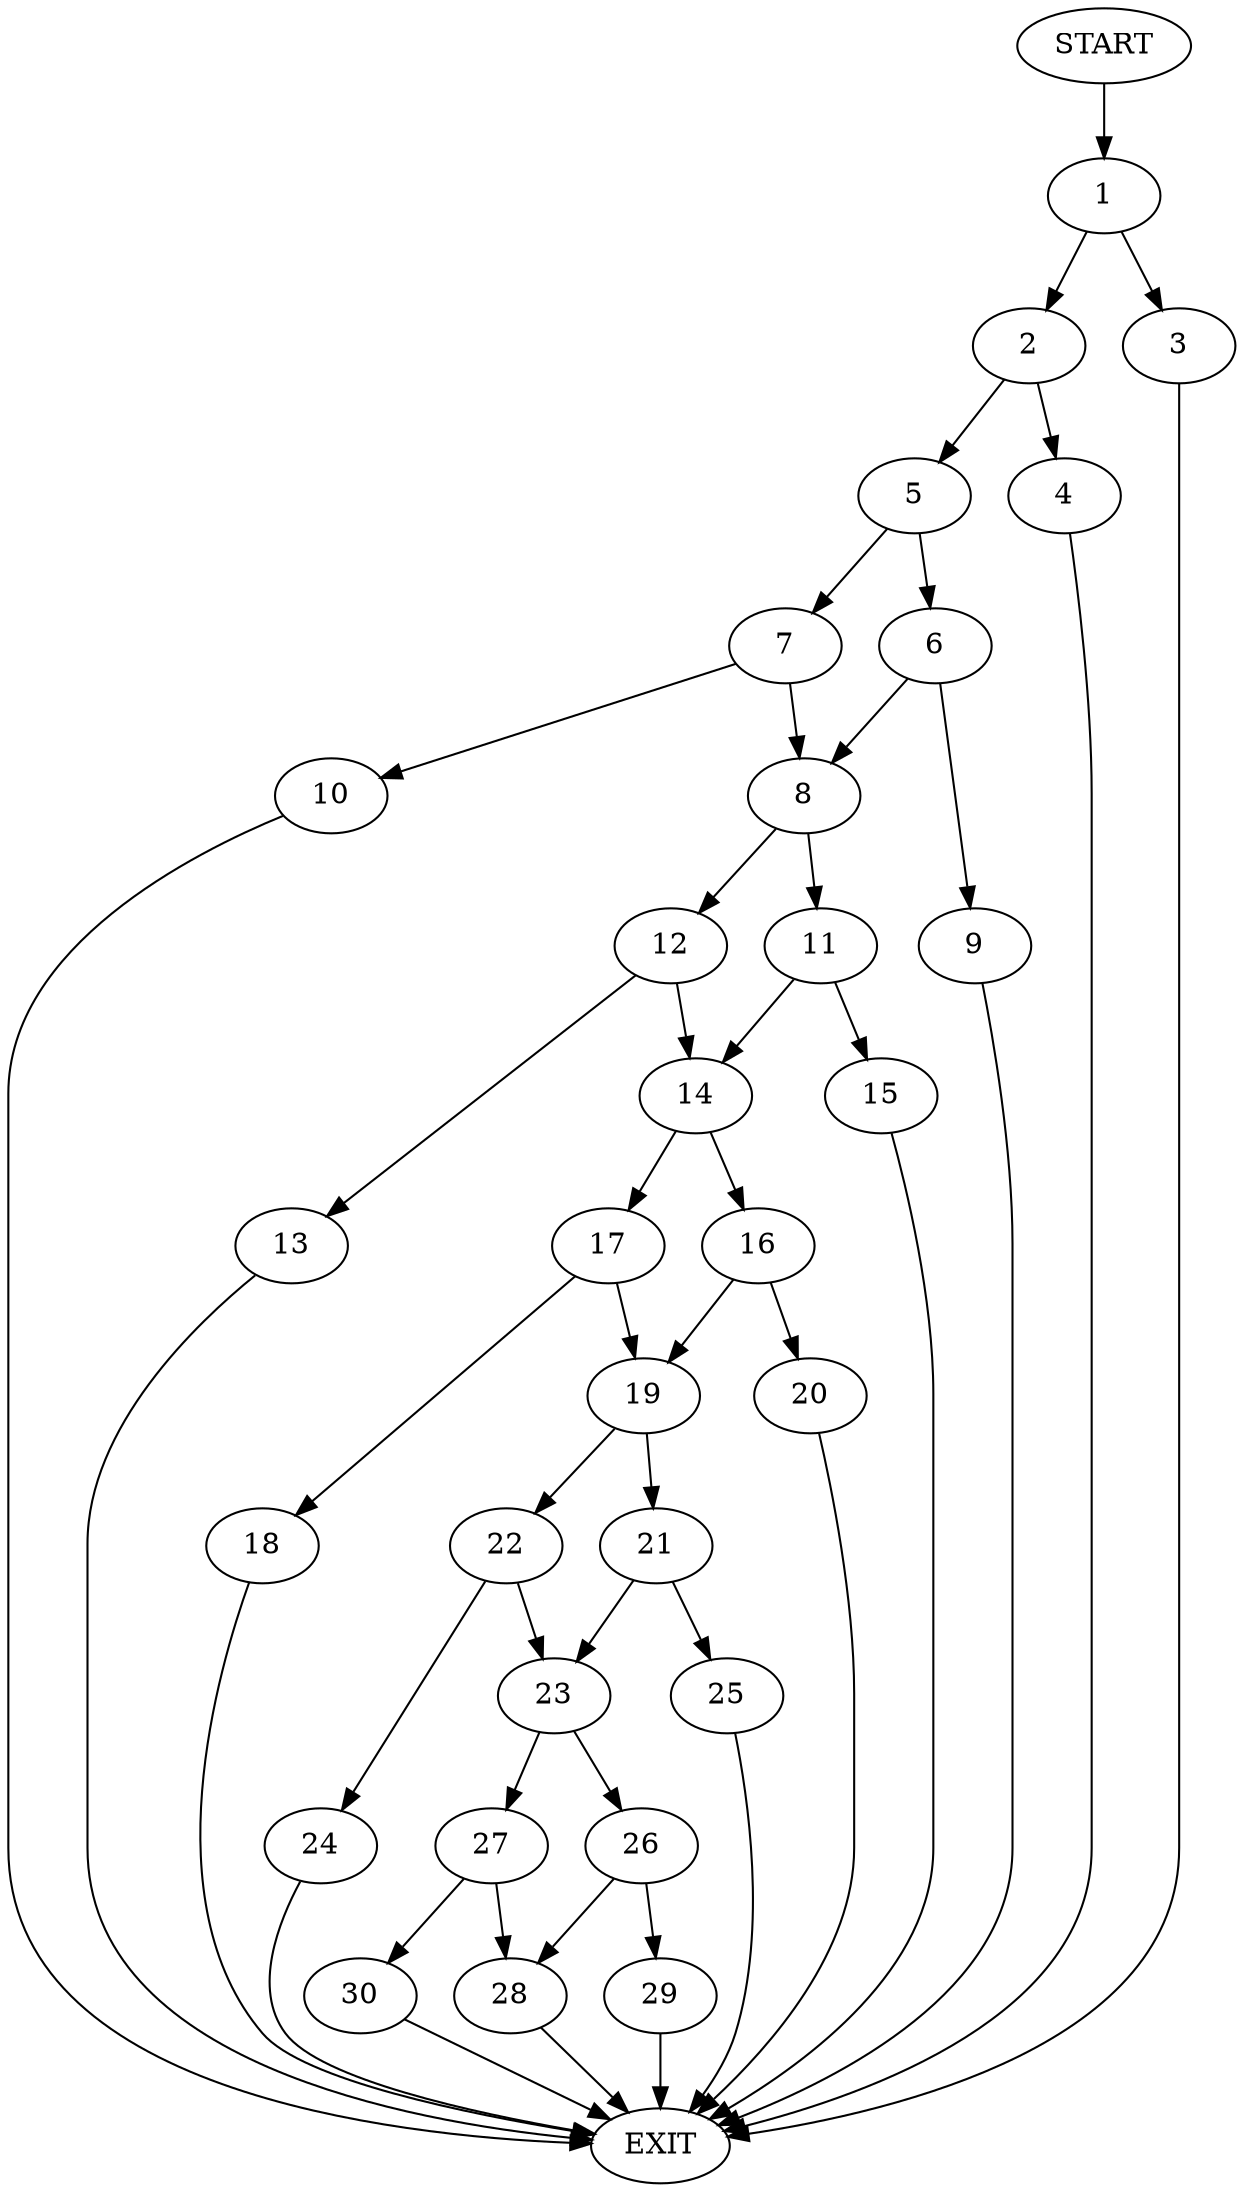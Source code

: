 digraph {
0 [label="START"]
31 [label="EXIT"]
0 -> 1
1 -> 2
1 -> 3
3 -> 31
2 -> 4
2 -> 5
5 -> 6
5 -> 7
4 -> 31
6 -> 8
6 -> 9
7 -> 8
7 -> 10
9 -> 31
8 -> 11
8 -> 12
10 -> 31
12 -> 13
12 -> 14
11 -> 15
11 -> 14
14 -> 16
14 -> 17
15 -> 31
13 -> 31
17 -> 18
17 -> 19
16 -> 20
16 -> 19
19 -> 21
19 -> 22
18 -> 31
20 -> 31
22 -> 23
22 -> 24
21 -> 25
21 -> 23
24 -> 31
23 -> 26
23 -> 27
25 -> 31
26 -> 28
26 -> 29
27 -> 30
27 -> 28
29 -> 31
28 -> 31
30 -> 31
}
